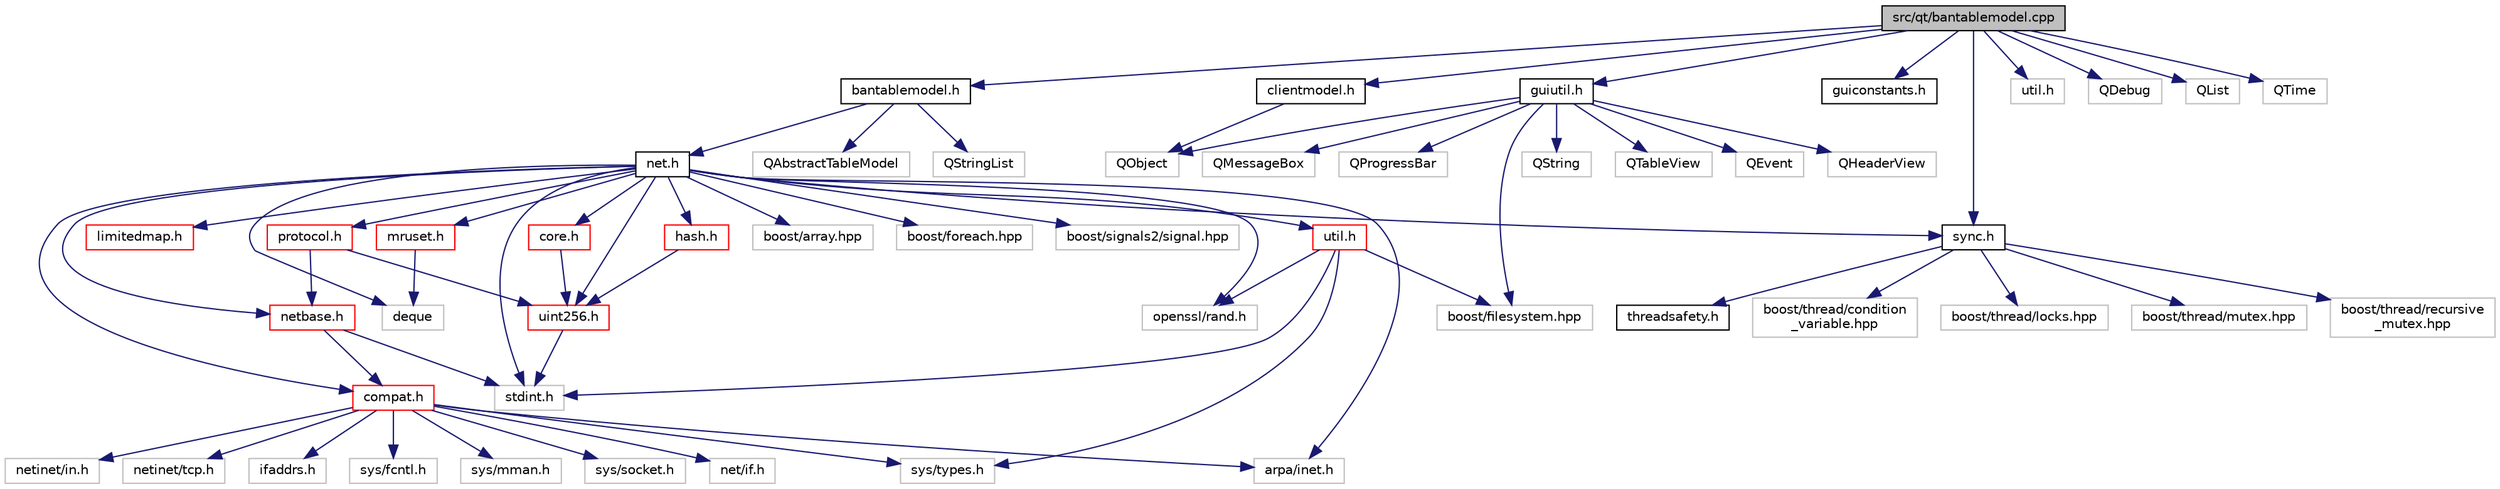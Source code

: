 digraph "src/qt/bantablemodel.cpp"
{
  edge [fontname="Helvetica",fontsize="10",labelfontname="Helvetica",labelfontsize="10"];
  node [fontname="Helvetica",fontsize="10",shape=record];
  Node0 [label="src/qt/bantablemodel.cpp",height=0.2,width=0.4,color="black", fillcolor="grey75", style="filled", fontcolor="black"];
  Node0 -> Node1 [color="midnightblue",fontsize="10",style="solid",fontname="Helvetica"];
  Node1 [label="bantablemodel.h",height=0.2,width=0.4,color="black", fillcolor="white", style="filled",URL="$bantablemodel_8h.html"];
  Node1 -> Node2 [color="midnightblue",fontsize="10",style="solid",fontname="Helvetica"];
  Node2 [label="net.h",height=0.2,width=0.4,color="black", fillcolor="white", style="filled",URL="$net_8h.html"];
  Node2 -> Node3 [color="midnightblue",fontsize="10",style="solid",fontname="Helvetica"];
  Node3 [label="compat.h",height=0.2,width=0.4,color="red", fillcolor="white", style="filled",URL="$compat_8h.html"];
  Node3 -> Node4 [color="midnightblue",fontsize="10",style="solid",fontname="Helvetica"];
  Node4 [label="sys/fcntl.h",height=0.2,width=0.4,color="grey75", fillcolor="white", style="filled"];
  Node3 -> Node5 [color="midnightblue",fontsize="10",style="solid",fontname="Helvetica"];
  Node5 [label="sys/mman.h",height=0.2,width=0.4,color="grey75", fillcolor="white", style="filled"];
  Node3 -> Node6 [color="midnightblue",fontsize="10",style="solid",fontname="Helvetica"];
  Node6 [label="sys/socket.h",height=0.2,width=0.4,color="grey75", fillcolor="white", style="filled"];
  Node3 -> Node7 [color="midnightblue",fontsize="10",style="solid",fontname="Helvetica"];
  Node7 [label="sys/types.h",height=0.2,width=0.4,color="grey75", fillcolor="white", style="filled"];
  Node3 -> Node8 [color="midnightblue",fontsize="10",style="solid",fontname="Helvetica"];
  Node8 [label="net/if.h",height=0.2,width=0.4,color="grey75", fillcolor="white", style="filled"];
  Node3 -> Node9 [color="midnightblue",fontsize="10",style="solid",fontname="Helvetica"];
  Node9 [label="netinet/in.h",height=0.2,width=0.4,color="grey75", fillcolor="white", style="filled"];
  Node3 -> Node10 [color="midnightblue",fontsize="10",style="solid",fontname="Helvetica"];
  Node10 [label="netinet/tcp.h",height=0.2,width=0.4,color="grey75", fillcolor="white", style="filled"];
  Node3 -> Node11 [color="midnightblue",fontsize="10",style="solid",fontname="Helvetica"];
  Node11 [label="arpa/inet.h",height=0.2,width=0.4,color="grey75", fillcolor="white", style="filled"];
  Node3 -> Node12 [color="midnightblue",fontsize="10",style="solid",fontname="Helvetica"];
  Node12 [label="ifaddrs.h",height=0.2,width=0.4,color="grey75", fillcolor="white", style="filled"];
  Node2 -> Node17 [color="midnightblue",fontsize="10",style="solid",fontname="Helvetica"];
  Node17 [label="core.h",height=0.2,width=0.4,color="red", fillcolor="white", style="filled",URL="$core_8h.html"];
  Node17 -> Node18 [color="midnightblue",fontsize="10",style="solid",fontname="Helvetica"];
  Node18 [label="uint256.h",height=0.2,width=0.4,color="red", fillcolor="white", style="filled",URL="$uint256_8h.html"];
  Node18 -> Node22 [color="midnightblue",fontsize="10",style="solid",fontname="Helvetica"];
  Node22 [label="stdint.h",height=0.2,width=0.4,color="grey75", fillcolor="white", style="filled"];
  Node2 -> Node47 [color="midnightblue",fontsize="10",style="solid",fontname="Helvetica"];
  Node47 [label="hash.h",height=0.2,width=0.4,color="red", fillcolor="white", style="filled",URL="$hash_8h.html"];
  Node47 -> Node18 [color="midnightblue",fontsize="10",style="solid",fontname="Helvetica"];
  Node2 -> Node81 [color="midnightblue",fontsize="10",style="solid",fontname="Helvetica"];
  Node81 [label="limitedmap.h",height=0.2,width=0.4,color="red", fillcolor="white", style="filled",URL="$limitedmap_8h.html"];
  Node2 -> Node82 [color="midnightblue",fontsize="10",style="solid",fontname="Helvetica"];
  Node82 [label="mruset.h",height=0.2,width=0.4,color="red", fillcolor="white", style="filled",URL="$mruset_8h.html"];
  Node82 -> Node83 [color="midnightblue",fontsize="10",style="solid",fontname="Helvetica"];
  Node83 [label="deque",height=0.2,width=0.4,color="grey75", fillcolor="white", style="filled"];
  Node2 -> Node84 [color="midnightblue",fontsize="10",style="solid",fontname="Helvetica"];
  Node84 [label="netbase.h",height=0.2,width=0.4,color="red", fillcolor="white", style="filled",URL="$netbase_8h.html"];
  Node84 -> Node3 [color="midnightblue",fontsize="10",style="solid",fontname="Helvetica"];
  Node84 -> Node22 [color="midnightblue",fontsize="10",style="solid",fontname="Helvetica"];
  Node2 -> Node85 [color="midnightblue",fontsize="10",style="solid",fontname="Helvetica"];
  Node85 [label="protocol.h",height=0.2,width=0.4,color="red", fillcolor="white", style="filled",URL="$protocol_8h.html"];
  Node85 -> Node84 [color="midnightblue",fontsize="10",style="solid",fontname="Helvetica"];
  Node85 -> Node18 [color="midnightblue",fontsize="10",style="solid",fontname="Helvetica"];
  Node2 -> Node52 [color="midnightblue",fontsize="10",style="solid",fontname="Helvetica"];
  Node52 [label="sync.h",height=0.2,width=0.4,color="black", fillcolor="white", style="filled",URL="$sync_8h.html"];
  Node52 -> Node53 [color="midnightblue",fontsize="10",style="solid",fontname="Helvetica"];
  Node53 [label="threadsafety.h",height=0.2,width=0.4,color="black", fillcolor="white", style="filled",URL="$threadsafety_8h.html"];
  Node52 -> Node54 [color="midnightblue",fontsize="10",style="solid",fontname="Helvetica"];
  Node54 [label="boost/thread/condition\l_variable.hpp",height=0.2,width=0.4,color="grey75", fillcolor="white", style="filled"];
  Node52 -> Node55 [color="midnightblue",fontsize="10",style="solid",fontname="Helvetica"];
  Node55 [label="boost/thread/locks.hpp",height=0.2,width=0.4,color="grey75", fillcolor="white", style="filled"];
  Node52 -> Node37 [color="midnightblue",fontsize="10",style="solid",fontname="Helvetica"];
  Node37 [label="boost/thread/mutex.hpp",height=0.2,width=0.4,color="grey75", fillcolor="white", style="filled"];
  Node52 -> Node56 [color="midnightblue",fontsize="10",style="solid",fontname="Helvetica"];
  Node56 [label="boost/thread/recursive\l_mutex.hpp",height=0.2,width=0.4,color="grey75", fillcolor="white", style="filled"];
  Node2 -> Node18 [color="midnightblue",fontsize="10",style="solid",fontname="Helvetica"];
  Node2 -> Node58 [color="midnightblue",fontsize="10",style="solid",fontname="Helvetica"];
  Node58 [label="util.h",height=0.2,width=0.4,color="red", fillcolor="white", style="filled",URL="$util_8h.html"];
  Node58 -> Node7 [color="midnightblue",fontsize="10",style="solid",fontname="Helvetica"];
  Node58 -> Node67 [color="midnightblue",fontsize="10",style="solid",fontname="Helvetica"];
  Node67 [label="boost/filesystem.hpp",height=0.2,width=0.4,color="grey75", fillcolor="white", style="filled"];
  Node58 -> Node75 [color="midnightblue",fontsize="10",style="solid",fontname="Helvetica"];
  Node75 [label="openssl/rand.h",height=0.2,width=0.4,color="grey75", fillcolor="white", style="filled"];
  Node58 -> Node22 [color="midnightblue",fontsize="10",style="solid",fontname="Helvetica"];
  Node2 -> Node83 [color="midnightblue",fontsize="10",style="solid",fontname="Helvetica"];
  Node2 -> Node22 [color="midnightblue",fontsize="10",style="solid",fontname="Helvetica"];
  Node2 -> Node11 [color="midnightblue",fontsize="10",style="solid",fontname="Helvetica"];
  Node2 -> Node87 [color="midnightblue",fontsize="10",style="solid",fontname="Helvetica"];
  Node87 [label="boost/array.hpp",height=0.2,width=0.4,color="grey75", fillcolor="white", style="filled"];
  Node2 -> Node42 [color="midnightblue",fontsize="10",style="solid",fontname="Helvetica"];
  Node42 [label="boost/foreach.hpp",height=0.2,width=0.4,color="grey75", fillcolor="white", style="filled"];
  Node2 -> Node57 [color="midnightblue",fontsize="10",style="solid",fontname="Helvetica"];
  Node57 [label="boost/signals2/signal.hpp",height=0.2,width=0.4,color="grey75", fillcolor="white", style="filled"];
  Node2 -> Node75 [color="midnightblue",fontsize="10",style="solid",fontname="Helvetica"];
  Node1 -> Node88 [color="midnightblue",fontsize="10",style="solid",fontname="Helvetica"];
  Node88 [label="QAbstractTableModel",height=0.2,width=0.4,color="grey75", fillcolor="white", style="filled"];
  Node1 -> Node89 [color="midnightblue",fontsize="10",style="solid",fontname="Helvetica"];
  Node89 [label="QStringList",height=0.2,width=0.4,color="grey75", fillcolor="white", style="filled"];
  Node0 -> Node90 [color="midnightblue",fontsize="10",style="solid",fontname="Helvetica"];
  Node90 [label="clientmodel.h",height=0.2,width=0.4,color="black", fillcolor="white", style="filled",URL="$clientmodel_8h.html"];
  Node90 -> Node91 [color="midnightblue",fontsize="10",style="solid",fontname="Helvetica"];
  Node91 [label="QObject",height=0.2,width=0.4,color="grey75", fillcolor="white", style="filled"];
  Node0 -> Node92 [color="midnightblue",fontsize="10",style="solid",fontname="Helvetica"];
  Node92 [label="guiconstants.h",height=0.2,width=0.4,color="black", fillcolor="white", style="filled",URL="$guiconstants_8h.html"];
  Node0 -> Node93 [color="midnightblue",fontsize="10",style="solid",fontname="Helvetica"];
  Node93 [label="guiutil.h",height=0.2,width=0.4,color="black", fillcolor="white", style="filled",URL="$guiutil_8h.html"];
  Node93 -> Node94 [color="midnightblue",fontsize="10",style="solid",fontname="Helvetica"];
  Node94 [label="QEvent",height=0.2,width=0.4,color="grey75", fillcolor="white", style="filled"];
  Node93 -> Node95 [color="midnightblue",fontsize="10",style="solid",fontname="Helvetica"];
  Node95 [label="QHeaderView",height=0.2,width=0.4,color="grey75", fillcolor="white", style="filled"];
  Node93 -> Node96 [color="midnightblue",fontsize="10",style="solid",fontname="Helvetica"];
  Node96 [label="QMessageBox",height=0.2,width=0.4,color="grey75", fillcolor="white", style="filled"];
  Node93 -> Node91 [color="midnightblue",fontsize="10",style="solid",fontname="Helvetica"];
  Node93 -> Node97 [color="midnightblue",fontsize="10",style="solid",fontname="Helvetica"];
  Node97 [label="QProgressBar",height=0.2,width=0.4,color="grey75", fillcolor="white", style="filled"];
  Node93 -> Node98 [color="midnightblue",fontsize="10",style="solid",fontname="Helvetica"];
  Node98 [label="QString",height=0.2,width=0.4,color="grey75", fillcolor="white", style="filled"];
  Node93 -> Node99 [color="midnightblue",fontsize="10",style="solid",fontname="Helvetica"];
  Node99 [label="QTableView",height=0.2,width=0.4,color="grey75", fillcolor="white", style="filled"];
  Node93 -> Node67 [color="midnightblue",fontsize="10",style="solid",fontname="Helvetica"];
  Node0 -> Node52 [color="midnightblue",fontsize="10",style="solid",fontname="Helvetica"];
  Node0 -> Node100 [color="midnightblue",fontsize="10",style="solid",fontname="Helvetica"];
  Node100 [label="util.h",height=0.2,width=0.4,color="grey75", fillcolor="white", style="filled"];
  Node0 -> Node101 [color="midnightblue",fontsize="10",style="solid",fontname="Helvetica"];
  Node101 [label="QDebug",height=0.2,width=0.4,color="grey75", fillcolor="white", style="filled"];
  Node0 -> Node102 [color="midnightblue",fontsize="10",style="solid",fontname="Helvetica"];
  Node102 [label="QList",height=0.2,width=0.4,color="grey75", fillcolor="white", style="filled"];
  Node0 -> Node103 [color="midnightblue",fontsize="10",style="solid",fontname="Helvetica"];
  Node103 [label="QTime",height=0.2,width=0.4,color="grey75", fillcolor="white", style="filled"];
}
